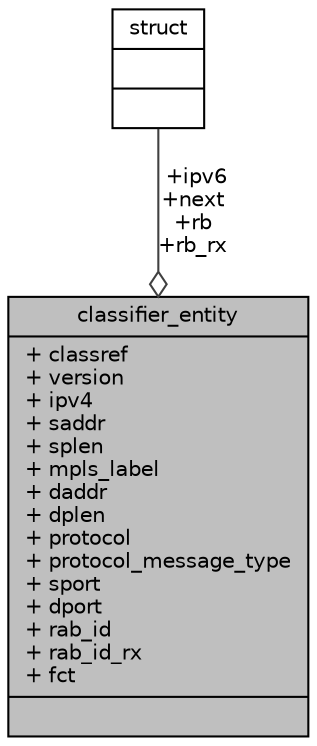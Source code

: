 digraph "classifier_entity"
{
 // LATEX_PDF_SIZE
  edge [fontname="Helvetica",fontsize="10",labelfontname="Helvetica",labelfontsize="10"];
  node [fontname="Helvetica",fontsize="10",shape=record];
  Node1 [label="{classifier_entity\n|+ classref\l+ version\l+ ipv4\l+ saddr\l+ splen\l+ mpls_label\l+ daddr\l+ dplen\l+ protocol\l+ protocol_message_type\l+ sport\l+ dport\l+ rab_id\l+ rab_id_rx\l+ fct\l|}",height=0.2,width=0.4,color="black", fillcolor="grey75", style="filled", fontcolor="black",tooltip=" "];
  Node2 -> Node1 [color="grey25",fontsize="10",style="solid",label=" +ipv6\n+next\n+rb\n+rb_rx" ,arrowhead="odiamond",fontname="Helvetica"];
  Node2 [label="{struct\n||}",height=0.2,width=0.4,color="black", fillcolor="white", style="filled",URL="$structstruct.html",tooltip="holds vehicle id and initial pointer to the head of the linked list in hastable"];
}
